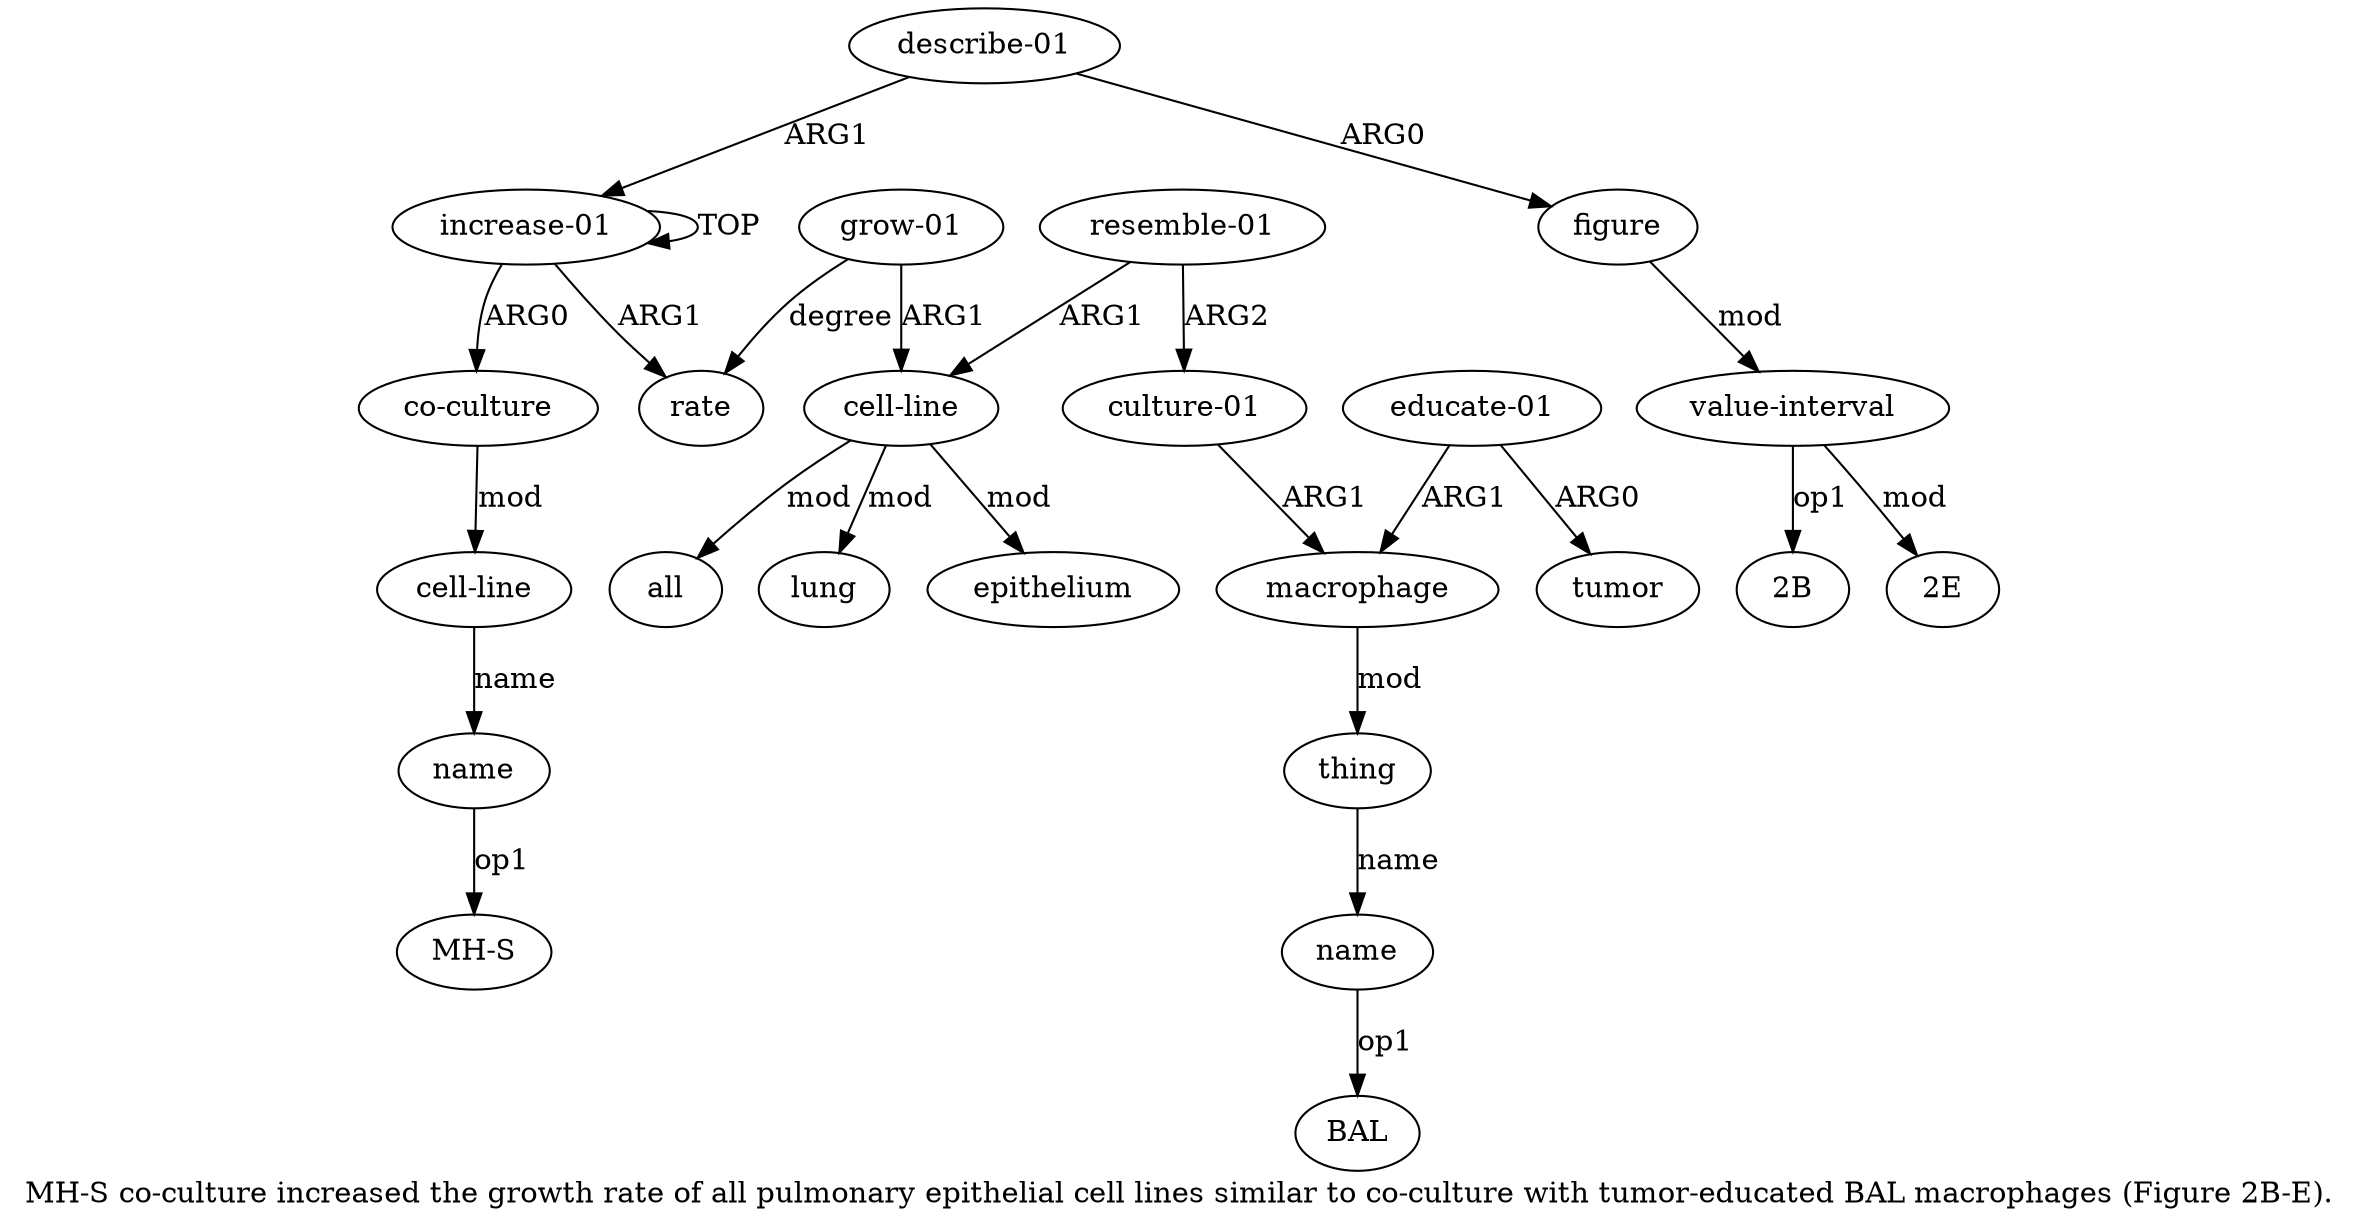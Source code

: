 digraph  {
	graph [label="MH-S co-culture increased the growth rate of all pulmonary epithelial cell lines similar to co-culture with tumor-educated BAL macrophages (\
Figure 2B-E)."];
	node [label="\N"];
	"a3 MH-S"	 [color=black,
		gold_ind=-1,
		gold_label="MH-S",
		label="MH-S",
		test_ind=-1,
		test_label="MH-S"];
	"a16 BAL"	 [color=black,
		gold_ind=-1,
		gold_label=BAL,
		label=BAL,
		test_ind=-1,
		test_label=BAL];
	a15	 [color=black,
		gold_ind=15,
		gold_label=thing,
		label=thing,
		test_ind=15,
		test_label=thing];
	a16	 [color=black,
		gold_ind=16,
		gold_label=name,
		label=name,
		test_ind=16,
		test_label=name];
	a15 -> a16 [key=0,
	color=black,
	gold_label=name,
	label=name,
	test_label=name];
a14 [color=black,
	gold_ind=14,
	gold_label=tumor,
	label=tumor,
	test_ind=14,
	test_label=tumor];
a17 [color=black,
	gold_ind=17,
	gold_label="describe-01",
	label="describe-01",
	test_ind=17,
	test_label="describe-01"];
a18 [color=black,
	gold_ind=18,
	gold_label=figure,
	label=figure,
	test_ind=18,
	test_label=figure];
a17 -> a18 [key=0,
color=black,
gold_label=ARG0,
label=ARG0,
test_label=ARG0];
a0 [color=black,
gold_ind=0,
gold_label="increase-01",
label="increase-01",
test_ind=0,
test_label="increase-01"];
a17 -> a0 [key=0,
color=black,
gold_label=ARG1,
label=ARG1,
test_label=ARG1];
a16 -> "a16 BAL" [key=0,
color=black,
gold_label=op1,
label=op1,
test_label=op1];
a11 [color=black,
gold_ind=11,
gold_label="culture-01",
label="culture-01",
test_ind=11,
test_label="culture-01"];
a12 [color=black,
gold_ind=12,
gold_label=macrophage,
label=macrophage,
test_ind=12,
test_label=macrophage];
a11 -> a12 [key=0,
color=black,
gold_label=ARG1,
label=ARG1,
test_label=ARG1];
a10 [color=black,
gold_ind=10,
gold_label="resemble-01",
label="resemble-01",
test_ind=10,
test_label="resemble-01"];
a10 -> a11 [key=0,
color=black,
gold_label=ARG2,
label=ARG2,
test_label=ARG2];
a6 [color=black,
gold_ind=6,
gold_label="cell-line",
label="cell-line",
test_ind=6,
test_label="cell-line"];
a10 -> a6 [key=0,
color=black,
gold_label=ARG1,
label=ARG1,
test_label=ARG1];
a13 [color=black,
gold_ind=13,
gold_label="educate-01",
label="educate-01",
test_ind=13,
test_label="educate-01"];
a13 -> a14 [key=0,
color=black,
gold_label=ARG0,
label=ARG0,
test_label=ARG0];
a13 -> a12 [key=0,
color=black,
gold_label=ARG1,
label=ARG1,
test_label=ARG1];
a12 -> a15 [key=0,
color=black,
gold_label=mod,
label=mod,
test_label=mod];
a19 [color=black,
gold_ind=19,
gold_label="value-interval",
label="value-interval",
test_ind=19,
test_label="value-interval"];
"a19 2B" [color=black,
gold_ind=-1,
gold_label="2B",
label="2B",
test_ind=-1,
test_label="2B"];
a19 -> "a19 2B" [key=0,
color=black,
gold_label=op1,
label=op1,
test_label=op1];
"a19 2E" [color=black,
gold_ind=-1,
gold_label="2E",
label="2E",
test_ind=-1,
test_label="2E"];
a19 -> "a19 2E" [key=0,
color=black,
gold_label=mod,
label=mod,
test_label=mod];
a18 -> a19 [key=0,
color=black,
gold_label=mod,
label=mod,
test_label=mod];
a1 [color=black,
gold_ind=1,
gold_label="co-culture",
label="co-culture",
test_ind=1,
test_label="co-culture"];
a2 [color=black,
gold_ind=2,
gold_label="cell-line",
label="cell-line",
test_ind=2,
test_label="cell-line"];
a1 -> a2 [key=0,
color=black,
gold_label=mod,
label=mod,
test_label=mod];
a0 -> a1 [key=0,
color=black,
gold_label=ARG0,
label=ARG0,
test_label=ARG0];
a0 -> a0 [key=0,
color=black,
gold_label=TOP,
label=TOP,
test_label=TOP];
a4 [color=black,
gold_ind=4,
gold_label=rate,
label=rate,
test_ind=4,
test_label=rate];
a0 -> a4 [key=0,
color=black,
gold_label=ARG1,
label=ARG1,
test_label=ARG1];
a3 [color=black,
gold_ind=3,
gold_label=name,
label=name,
test_ind=3,
test_label=name];
a3 -> "a3 MH-S" [key=0,
color=black,
gold_label=op1,
label=op1,
test_label=op1];
a2 -> a3 [key=0,
color=black,
gold_label=name,
label=name,
test_label=name];
a5 [color=black,
gold_ind=5,
gold_label="grow-01",
label="grow-01",
test_ind=5,
test_label="grow-01"];
a5 -> a4 [key=0,
color=black,
gold_label=degree,
label=degree,
test_label=degree];
a5 -> a6 [key=0,
color=black,
gold_label=ARG1,
label=ARG1,
test_label=ARG1];
a7 [color=black,
gold_ind=7,
gold_label=all,
label=all,
test_ind=7,
test_label=all];
a6 -> a7 [key=0,
color=black,
gold_label=mod,
label=mod,
test_label=mod];
a9 [color=black,
gold_ind=9,
gold_label=lung,
label=lung,
test_ind=9,
test_label=lung];
a6 -> a9 [key=0,
color=black,
gold_label=mod,
label=mod,
test_label=mod];
a8 [color=black,
gold_ind=8,
gold_label=epithelium,
label=epithelium,
test_ind=8,
test_label=epithelium];
a6 -> a8 [key=0,
color=black,
gold_label=mod,
label=mod,
test_label=mod];
}
